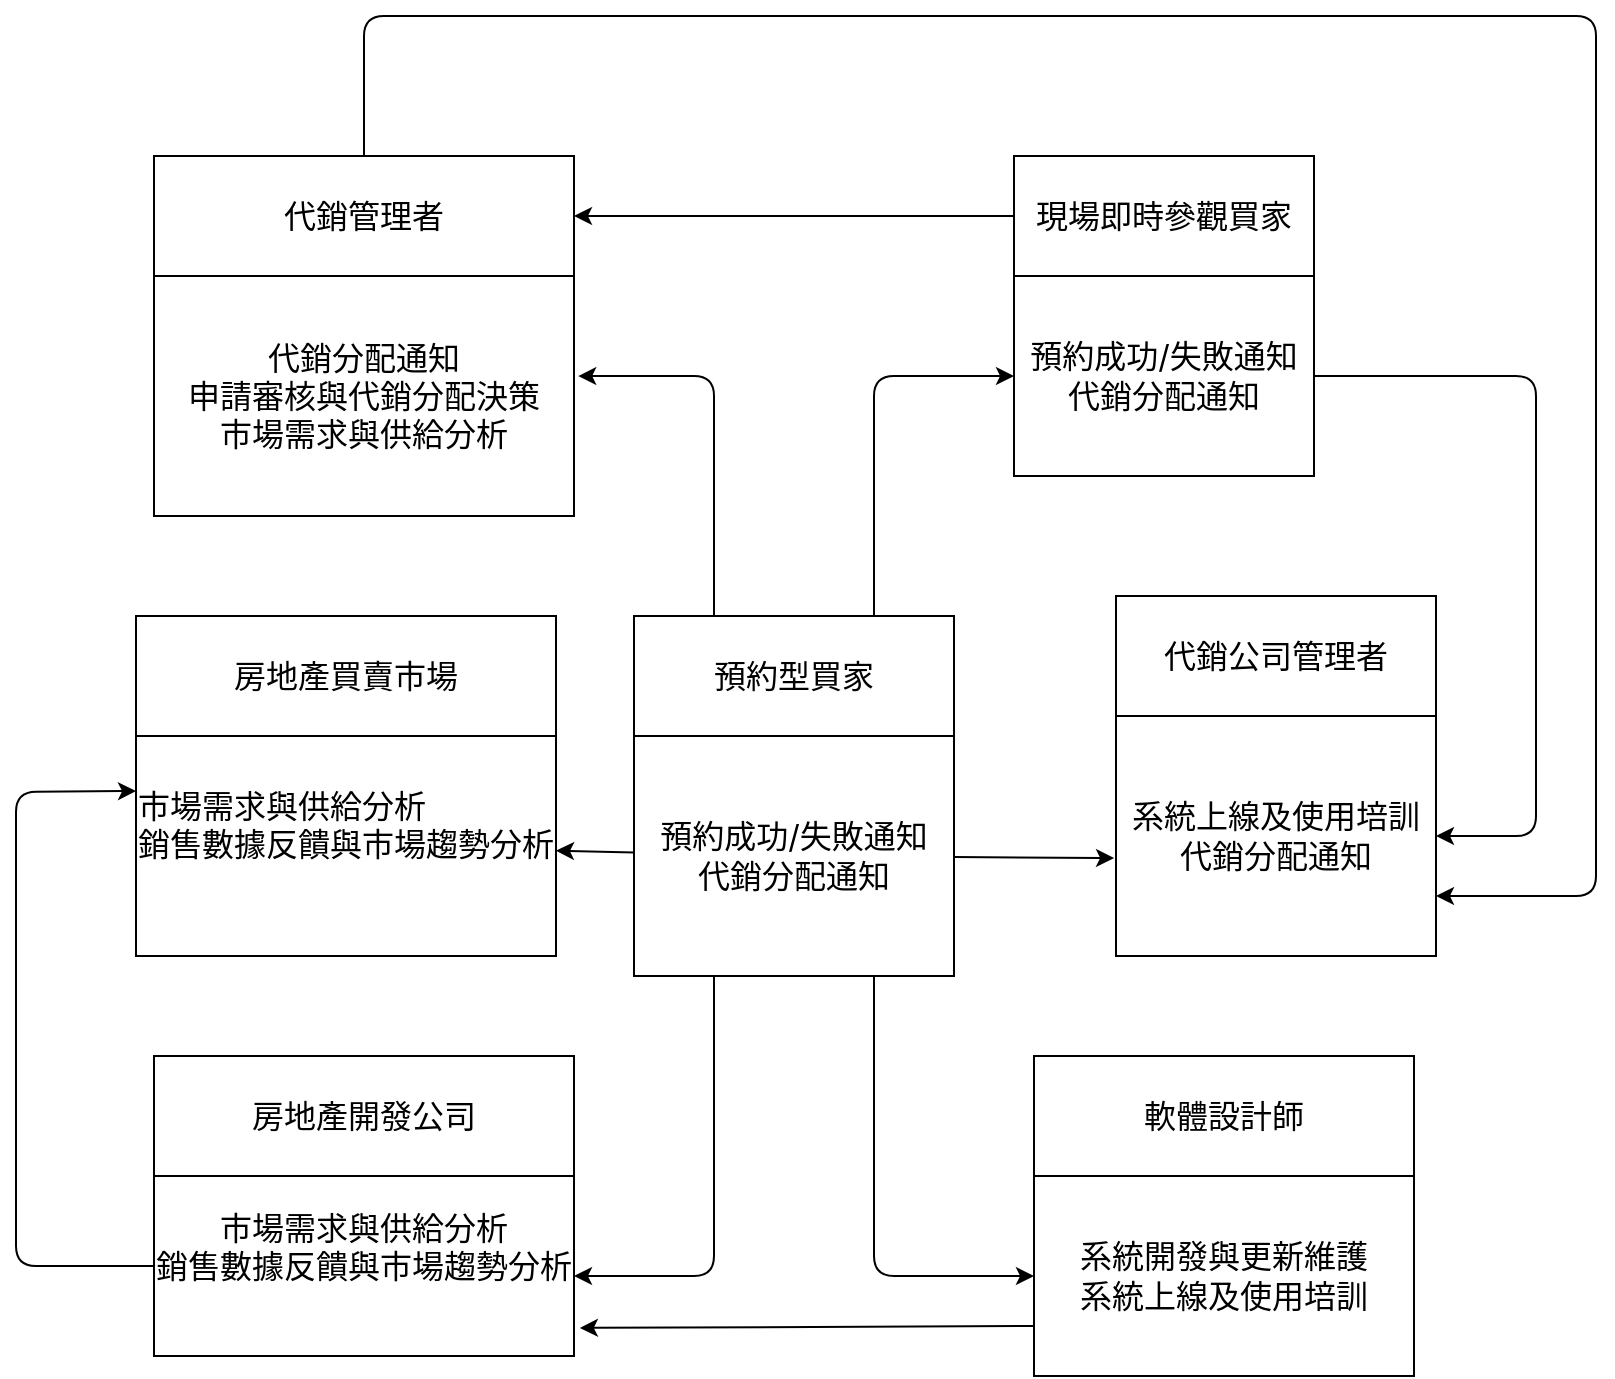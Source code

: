 <mxfile>
    <diagram id="B-G2HXNeeu_eZ5Rx-oCL" name="第1頁">
        <mxGraphModel dx="1078" dy="559" grid="1" gridSize="10" guides="1" tooltips="1" connect="1" arrows="1" fold="1" page="1" pageScale="1" pageWidth="827" pageHeight="1169" math="0" shadow="0">
            <root>
                <mxCell id="0"/>
                <mxCell id="1" parent="0"/>
                <mxCell id="41" style="edgeStyle=none;html=1;entryX=0;entryY=0;entryDx=0;entryDy=0;fontSize=16;fontColor=#000000;" parent="1" source="5" target="6" edge="1">
                    <mxGeometry relative="1" as="geometry"/>
                </mxCell>
                <mxCell id="5" value="&lt;font style=&quot;font-size: 16px;&quot;&gt;代銷管理者&lt;/font&gt;" style="rounded=0;whiteSpace=wrap;html=1;fillColor=none;fontColor=#000000;" parent="1" vertex="1">
                    <mxGeometry x="79" y="130" width="210" height="60" as="geometry"/>
                </mxCell>
                <mxCell id="45" style="edgeStyle=none;html=1;entryX=1;entryY=0.75;entryDx=0;entryDy=0;fontSize=16;fontColor=#FFFFFF;exitX=0.5;exitY=0;exitDx=0;exitDy=0;" parent="1" source="5" target="24" edge="1">
                    <mxGeometry relative="1" as="geometry">
                        <Array as="points">
                            <mxPoint x="184" y="60"/>
                            <mxPoint x="800" y="60"/>
                            <mxPoint x="800" y="500"/>
                        </Array>
                    </mxGeometry>
                </mxCell>
                <mxCell id="6" value="&lt;font style=&quot;font-size: 16px;&quot;&gt;代銷分配通知&lt;br&gt;申請審核與代銷分配決策&lt;br&gt;市場需求與供給分析&lt;/font&gt;" style="rounded=0;whiteSpace=wrap;html=1;fillColor=none;fontColor=#000000;" parent="1" vertex="1">
                    <mxGeometry x="79" y="190" width="210" height="120" as="geometry"/>
                </mxCell>
                <mxCell id="19" value="&lt;font style=&quot;font-size: 16px;&quot;&gt;房地產買賣市場&lt;/font&gt;" style="rounded=0;whiteSpace=wrap;html=1;fillColor=none;fontColor=#000000;" parent="1" vertex="1">
                    <mxGeometry x="70" y="360" width="210" height="60" as="geometry"/>
                </mxCell>
                <mxCell id="20" value="&lt;br&gt;&lt;table style=&quot;border-collapse: collapse; margin-bottom: 16px; margin-top: 0px; border-spacing: 0px; display: block; width: max-content; max-width: 100%; overflow: auto; position: relative; font-family: -apple-system, BlinkMacSystemFont, &amp;quot;Segoe UI&amp;quot;, &amp;quot;Noto Sans&amp;quot;, Helvetica, Arial, sans-serif, &amp;quot;Apple Color Emoji&amp;quot;, &amp;quot;Segoe UI Emoji&amp;quot;; font-size: 16px; text-align: start;&quot; dir=&quot;auto&quot; class=&quot;code-line&quot; data-line=&quot;0&quot;&gt;&lt;tbody style=&quot;position: relative;&quot; dir=&quot;auto&quot; class=&quot;code-line&quot; data-line=&quot;2&quot;&gt;&lt;tr style=&quot;border-top: 1px solid var(--color-border-muted); background-color: var(--color-canvas-subtle); position: relative;&quot; dir=&quot;auto&quot; class=&quot;code-line&quot; data-line=&quot;7&quot;&gt;&lt;td style=&quot;border: 1px solid var(--color-border-default); padding: 6px 13px;&quot;&gt;&lt;font&gt;市場需求與供給分析&lt;br&gt;&lt;/font&gt;銷售數據反饋與市場趨勢分析&lt;font&gt;&lt;br&gt;&lt;br&gt;&lt;/font&gt;&lt;/td&gt;&lt;/tr&gt;&lt;/tbody&gt;&lt;/table&gt;" style="rounded=0;whiteSpace=wrap;html=1;fillColor=none;fontColor=#000000;" parent="1" vertex="1">
                    <mxGeometry x="70" y="420" width="210" height="110" as="geometry"/>
                </mxCell>
                <mxCell id="21" value="&lt;font style=&quot;font-size: 16px;&quot;&gt;房地產開發公司&lt;/font&gt;" style="rounded=0;whiteSpace=wrap;html=1;fillColor=none;fontColor=#000000;" parent="1" vertex="1">
                    <mxGeometry x="79" y="580" width="210" height="60" as="geometry"/>
                </mxCell>
                <mxCell id="44" style="edgeStyle=none;html=1;entryX=0;entryY=0.25;entryDx=0;entryDy=0;fontSize=16;fontColor=#000000;" parent="1" source="22" target="20" edge="1">
                    <mxGeometry relative="1" as="geometry">
                        <Array as="points">
                            <mxPoint x="10" y="685"/>
                            <mxPoint x="10" y="448"/>
                        </Array>
                    </mxGeometry>
                </mxCell>
                <mxCell id="22" value="&lt;span style=&quot;font-family: -apple-system, BlinkMacSystemFont, &amp;quot;Segoe UI&amp;quot;, &amp;quot;Noto Sans&amp;quot;, Helvetica, Arial, sans-serif, &amp;quot;Apple Color Emoji&amp;quot;, &amp;quot;Segoe UI Emoji&amp;quot;; font-size: 16px; text-align: start;&quot;&gt;市場需求與供給分析&lt;br&gt;&lt;/span&gt;&lt;span style=&quot;font-family: -apple-system, BlinkMacSystemFont, &amp;quot;Segoe UI&amp;quot;, &amp;quot;Noto Sans&amp;quot;, Helvetica, Arial, sans-serif, &amp;quot;Apple Color Emoji&amp;quot;, &amp;quot;Segoe UI Emoji&amp;quot;; font-size: 16px; text-align: start;&quot;&gt;銷售數據反饋與市場趨勢分析&lt;/span&gt;&lt;span style=&quot;font-family: -apple-system, BlinkMacSystemFont, &amp;quot;Segoe UI&amp;quot;, &amp;quot;Noto Sans&amp;quot;, Helvetica, Arial, sans-serif, &amp;quot;Apple Color Emoji&amp;quot;, &amp;quot;Segoe UI Emoji&amp;quot;; font-size: 16px; text-align: start;&quot;&gt;&lt;br&gt;&lt;br&gt;&lt;/span&gt;" style="rounded=0;whiteSpace=wrap;html=1;fillColor=none;fontColor=#000000;" parent="1" vertex="1">
                    <mxGeometry x="79" y="640" width="210" height="90" as="geometry"/>
                </mxCell>
                <mxCell id="23" value="&lt;font style=&quot;font-size: 16px;&quot;&gt;代銷公司管理者&lt;/font&gt;" style="rounded=0;whiteSpace=wrap;html=1;fillColor=none;fontColor=#000000;" parent="1" vertex="1">
                    <mxGeometry x="560" y="350" width="160" height="60" as="geometry"/>
                </mxCell>
                <mxCell id="24" value="&lt;span style=&quot;font-family: -apple-system, BlinkMacSystemFont, &amp;quot;Segoe UI&amp;quot;, &amp;quot;Noto Sans&amp;quot;, Helvetica, Arial, sans-serif, &amp;quot;Apple Color Emoji&amp;quot;, &amp;quot;Segoe UI Emoji&amp;quot;; font-size: 16px; text-align: start;&quot;&gt;系統上線及使用培訓&lt;br&gt;&lt;/span&gt;&lt;span style=&quot;font-family: -apple-system, BlinkMacSystemFont, &amp;quot;Segoe UI&amp;quot;, &amp;quot;Noto Sans&amp;quot;, Helvetica, Arial, sans-serif, &amp;quot;Apple Color Emoji&amp;quot;, &amp;quot;Segoe UI Emoji&amp;quot;; font-size: 16px; text-align: start;&quot;&gt;代銷分配通知&lt;/span&gt;&lt;span style=&quot;font-family: -apple-system, BlinkMacSystemFont, &amp;quot;Segoe UI&amp;quot;, &amp;quot;Noto Sans&amp;quot;, Helvetica, Arial, sans-serif, &amp;quot;Apple Color Emoji&amp;quot;, &amp;quot;Segoe UI Emoji&amp;quot;; font-size: 16px; text-align: start;&quot;&gt;&lt;br&gt;&lt;/span&gt;" style="rounded=0;whiteSpace=wrap;html=1;fillColor=none;fontColor=#000000;" parent="1" vertex="1">
                    <mxGeometry x="560" y="410" width="160" height="120" as="geometry"/>
                </mxCell>
                <mxCell id="40" style="edgeStyle=none;html=1;fontSize=16;fontColor=#000000;entryX=1;entryY=0.5;entryDx=0;entryDy=0;" parent="1" source="25" target="5" edge="1">
                    <mxGeometry relative="1" as="geometry">
                        <mxPoint x="300" y="160" as="targetPoint"/>
                    </mxGeometry>
                </mxCell>
                <mxCell id="25" value="&lt;font style=&quot;font-size: 16px;&quot;&gt;現場即時參觀買家&lt;/font&gt;" style="rounded=0;whiteSpace=wrap;html=1;fillColor=none;fontColor=#000000;" parent="1" vertex="1">
                    <mxGeometry x="509" y="130" width="150" height="60" as="geometry"/>
                </mxCell>
                <mxCell id="43" style="edgeStyle=none;html=1;entryX=1;entryY=0.5;entryDx=0;entryDy=0;fontSize=16;fontColor=#000000;" parent="1" source="26" target="24" edge="1">
                    <mxGeometry relative="1" as="geometry">
                        <Array as="points">
                            <mxPoint x="770" y="240"/>
                            <mxPoint x="770" y="470"/>
                        </Array>
                    </mxGeometry>
                </mxCell>
                <mxCell id="26" value="&lt;span style=&quot;font-family: -apple-system, BlinkMacSystemFont, &amp;quot;Segoe UI&amp;quot;, &amp;quot;Noto Sans&amp;quot;, Helvetica, Arial, sans-serif, &amp;quot;Apple Color Emoji&amp;quot;, &amp;quot;Segoe UI Emoji&amp;quot;; font-size: 16px; text-align: start;&quot;&gt;預約成功/失敗通知&lt;br&gt;&lt;/span&gt;&lt;span style=&quot;font-family: -apple-system, BlinkMacSystemFont, &amp;quot;Segoe UI&amp;quot;, &amp;quot;Noto Sans&amp;quot;, Helvetica, Arial, sans-serif, &amp;quot;Apple Color Emoji&amp;quot;, &amp;quot;Segoe UI Emoji&amp;quot;; font-size: 16px; text-align: start;&quot;&gt;代銷分配通知&lt;/span&gt;&lt;span style=&quot;font-family: -apple-system, BlinkMacSystemFont, &amp;quot;Segoe UI&amp;quot;, &amp;quot;Noto Sans&amp;quot;, Helvetica, Arial, sans-serif, &amp;quot;Apple Color Emoji&amp;quot;, &amp;quot;Segoe UI Emoji&amp;quot;; font-size: 16px; text-align: start;&quot;&gt;&lt;br&gt;&lt;/span&gt;" style="rounded=0;whiteSpace=wrap;html=1;fillColor=none;fontColor=#000000;" parent="1" vertex="1">
                    <mxGeometry x="509" y="190" width="150" height="100" as="geometry"/>
                </mxCell>
                <mxCell id="27" value="&lt;font style=&quot;font-size: 16px;&quot;&gt;軟體設計師&lt;/font&gt;" style="rounded=0;whiteSpace=wrap;html=1;fillColor=none;fontColor=#000000;" parent="1" vertex="1">
                    <mxGeometry x="519" y="580" width="190" height="60" as="geometry"/>
                </mxCell>
                <mxCell id="42" style="edgeStyle=none;html=1;exitX=0;exitY=0.75;exitDx=0;exitDy=0;entryX=1.014;entryY=0.844;entryDx=0;entryDy=0;entryPerimeter=0;fontSize=16;fontColor=#000000;" parent="1" source="28" target="22" edge="1">
                    <mxGeometry relative="1" as="geometry"/>
                </mxCell>
                <mxCell id="28" value="&lt;span style=&quot;font-family: -apple-system, BlinkMacSystemFont, &amp;quot;Segoe UI&amp;quot;, &amp;quot;Noto Sans&amp;quot;, Helvetica, Arial, sans-serif, &amp;quot;Apple Color Emoji&amp;quot;, &amp;quot;Segoe UI Emoji&amp;quot;; font-size: 16px; text-align: start;&quot;&gt;系統開發與更新維護&lt;br&gt;&lt;/span&gt;&lt;span style=&quot;font-family: -apple-system, BlinkMacSystemFont, &amp;quot;Segoe UI&amp;quot;, &amp;quot;Noto Sans&amp;quot;, Helvetica, Arial, sans-serif, &amp;quot;Apple Color Emoji&amp;quot;, &amp;quot;Segoe UI Emoji&amp;quot;; font-size: 16px; text-align: start;&quot;&gt;系統上線及使用培訓&lt;/span&gt;&lt;span style=&quot;font-family: -apple-system, BlinkMacSystemFont, &amp;quot;Segoe UI&amp;quot;, &amp;quot;Noto Sans&amp;quot;, Helvetica, Arial, sans-serif, &amp;quot;Apple Color Emoji&amp;quot;, &amp;quot;Segoe UI Emoji&amp;quot;; font-size: 16px; text-align: start;&quot;&gt;&lt;br&gt;&lt;/span&gt;" style="rounded=0;whiteSpace=wrap;html=1;fillColor=none;fontColor=#000000;" parent="1" vertex="1">
                    <mxGeometry x="519" y="640" width="190" height="100" as="geometry"/>
                </mxCell>
                <mxCell id="36" style="edgeStyle=none;html=1;exitX=0.25;exitY=0;exitDx=0;exitDy=0;fontSize=16;fontColor=#000000;entryX=1.01;entryY=0.417;entryDx=0;entryDy=0;entryPerimeter=0;" parent="1" source="29" target="6" edge="1">
                    <mxGeometry relative="1" as="geometry">
                        <mxPoint x="359" y="150" as="targetPoint"/>
                        <Array as="points">
                            <mxPoint x="359" y="240"/>
                        </Array>
                    </mxGeometry>
                </mxCell>
                <mxCell id="37" style="edgeStyle=none;html=1;exitX=0.75;exitY=0;exitDx=0;exitDy=0;entryX=0;entryY=0.5;entryDx=0;entryDy=0;fontSize=16;fontColor=#000000;" parent="1" source="29" target="26" edge="1">
                    <mxGeometry relative="1" as="geometry">
                        <Array as="points">
                            <mxPoint x="439" y="240"/>
                        </Array>
                    </mxGeometry>
                </mxCell>
                <mxCell id="29" value="&lt;font style=&quot;font-size: 16px;&quot;&gt;預約型買家&lt;/font&gt;" style="rounded=0;whiteSpace=wrap;html=1;fillColor=none;fontColor=#000000;" parent="1" vertex="1">
                    <mxGeometry x="319" y="360" width="160" height="60" as="geometry"/>
                </mxCell>
                <mxCell id="34" style="edgeStyle=none;html=1;exitX=0.75;exitY=1;exitDx=0;exitDy=0;fontSize=16;fontColor=#000000;entryX=0;entryY=0.5;entryDx=0;entryDy=0;" parent="1" source="30" target="28" edge="1">
                    <mxGeometry relative="1" as="geometry">
                        <mxPoint x="439" y="770" as="targetPoint"/>
                        <Array as="points">
                            <mxPoint x="439" y="690"/>
                        </Array>
                    </mxGeometry>
                </mxCell>
                <mxCell id="35" style="edgeStyle=none;html=1;exitX=0.25;exitY=1;exitDx=0;exitDy=0;fontSize=16;fontColor=#000000;" parent="1" source="30" edge="1">
                    <mxGeometry relative="1" as="geometry">
                        <mxPoint x="289" y="690" as="targetPoint"/>
                        <Array as="points">
                            <mxPoint x="359" y="690"/>
                        </Array>
                    </mxGeometry>
                </mxCell>
                <mxCell id="38" style="edgeStyle=none;html=1;fontSize=16;fontColor=#000000;entryX=-0.006;entryY=0.592;entryDx=0;entryDy=0;entryPerimeter=0;" parent="1" source="30" target="24" edge="1">
                    <mxGeometry relative="1" as="geometry"/>
                </mxCell>
                <mxCell id="39" style="edgeStyle=none;html=1;fontSize=16;fontColor=#000000;" parent="1" source="30" target="20" edge="1">
                    <mxGeometry relative="1" as="geometry"/>
                </mxCell>
                <mxCell id="30" value="&lt;span style=&quot;font-family: -apple-system, BlinkMacSystemFont, &amp;quot;Segoe UI&amp;quot;, &amp;quot;Noto Sans&amp;quot;, Helvetica, Arial, sans-serif, &amp;quot;Apple Color Emoji&amp;quot;, &amp;quot;Segoe UI Emoji&amp;quot;; font-size: 16px; text-align: start;&quot;&gt;預約成功/失敗通知&lt;br&gt;&lt;/span&gt;&lt;span style=&quot;font-family: -apple-system, BlinkMacSystemFont, &amp;quot;Segoe UI&amp;quot;, &amp;quot;Noto Sans&amp;quot;, Helvetica, Arial, sans-serif, &amp;quot;Apple Color Emoji&amp;quot;, &amp;quot;Segoe UI Emoji&amp;quot;; font-size: 16px; text-align: start;&quot;&gt;代銷分配通知&lt;/span&gt;&lt;span style=&quot;font-family: -apple-system, BlinkMacSystemFont, &amp;quot;Segoe UI&amp;quot;, &amp;quot;Noto Sans&amp;quot;, Helvetica, Arial, sans-serif, &amp;quot;Apple Color Emoji&amp;quot;, &amp;quot;Segoe UI Emoji&amp;quot;; font-size: 16px; text-align: start;&quot;&gt;&lt;br&gt;&lt;/span&gt;" style="rounded=0;whiteSpace=wrap;html=1;fillColor=none;fontColor=#000000;" parent="1" vertex="1">
                    <mxGeometry x="319" y="420" width="160" height="120" as="geometry"/>
                </mxCell>
            </root>
        </mxGraphModel>
    </diagram>
</mxfile>